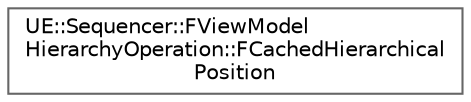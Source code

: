 digraph "Graphical Class Hierarchy"
{
 // INTERACTIVE_SVG=YES
 // LATEX_PDF_SIZE
  bgcolor="transparent";
  edge [fontname=Helvetica,fontsize=10,labelfontname=Helvetica,labelfontsize=10];
  node [fontname=Helvetica,fontsize=10,shape=box,height=0.2,width=0.4];
  rankdir="LR";
  Node0 [id="Node000000",label="UE::Sequencer::FViewModel\lHierarchyOperation::FCachedHierarchical\lPosition",height=0.2,width=0.4,color="grey40", fillcolor="white", style="filled",URL="$de/d54/structUE_1_1Sequencer_1_1FViewModelHierarchyOperation_1_1FCachedHierarchicalPosition.html",tooltip=" "];
}
